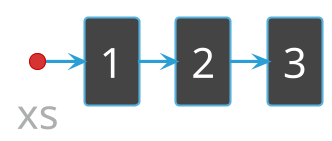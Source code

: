 @startuml
!theme cyborg
'skinparam handwritten true
skinparam backgroundColor transparent
skinparam defaultFontSize 40
rectangle 1
rectangle 2
rectangle 3

xs -> 1
1 -> 2
2 -> 3
@enduml
